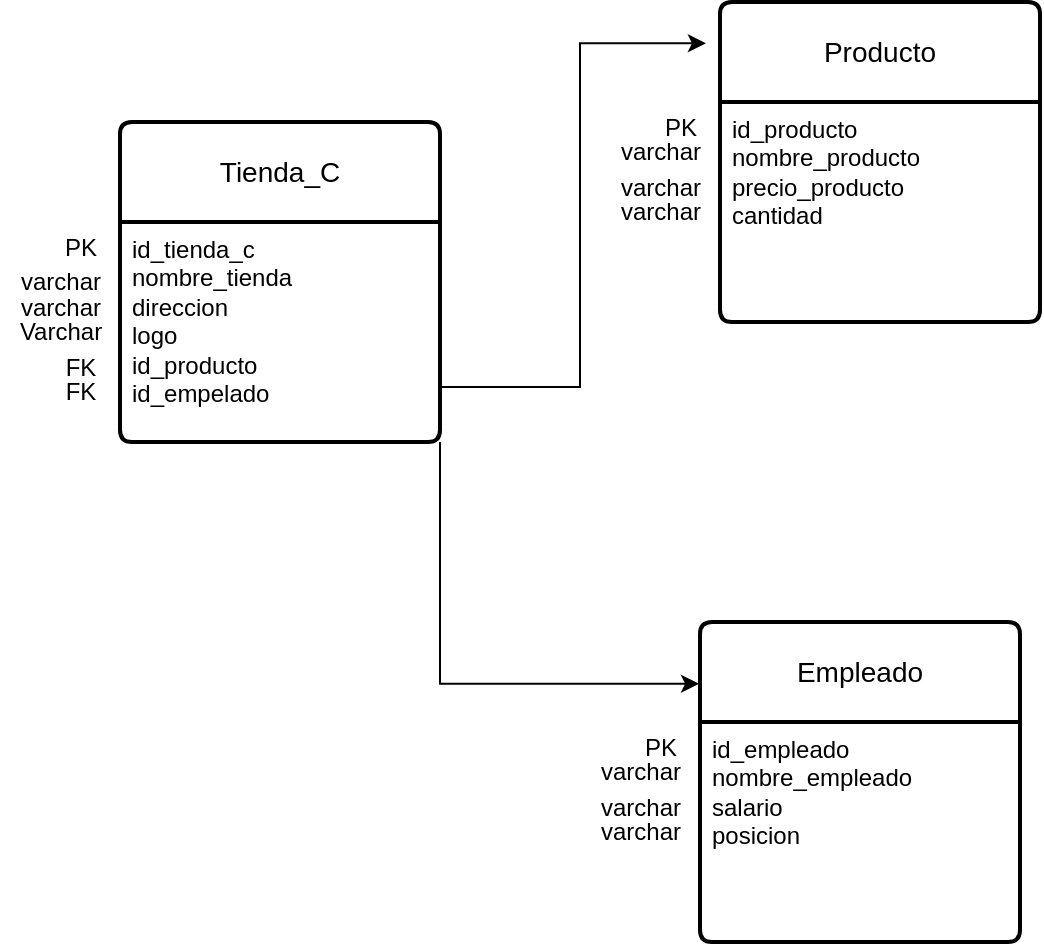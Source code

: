 <mxfile version="24.0.8" type="github" pages="4">
  <diagram name="Tienda C." id="wQe0EGdjCLZnHoaCI0Wc">
    <mxGraphModel dx="977" dy="730" grid="1" gridSize="10" guides="1" tooltips="1" connect="1" arrows="1" fold="1" page="1" pageScale="1" pageWidth="827" pageHeight="1169" math="0" shadow="0">
      <root>
        <mxCell id="0" />
        <mxCell id="1" parent="0" />
        <mxCell id="xqDM9limEua8HDSkZ0b2-1" value="Tienda_C" style="swimlane;childLayout=stackLayout;horizontal=1;startSize=50;horizontalStack=0;rounded=1;fontSize=14;fontStyle=0;strokeWidth=2;resizeParent=0;resizeLast=1;shadow=0;dashed=0;align=center;arcSize=4;whiteSpace=wrap;html=1;" vertex="1" parent="1">
          <mxGeometry x="200" y="270" width="160" height="160" as="geometry" />
        </mxCell>
        <mxCell id="xqDM9limEua8HDSkZ0b2-2" value="id_tienda_c&lt;br&gt;nombre_tienda&lt;br&gt;&lt;div&gt;direccion&lt;/div&gt;&lt;div&gt;logo&lt;/div&gt;&lt;div&gt;id_producto&lt;/div&gt;&lt;div&gt;id_empelado&lt;/div&gt;" style="align=left;strokeColor=none;fillColor=none;spacingLeft=4;fontSize=12;verticalAlign=top;resizable=0;rotatable=0;part=1;html=1;" vertex="1" parent="xqDM9limEua8HDSkZ0b2-1">
          <mxGeometry y="50" width="160" height="110" as="geometry" />
        </mxCell>
        <mxCell id="xqDM9limEua8HDSkZ0b2-10" value="PK" style="text;html=1;align=center;verticalAlign=middle;resizable=0;points=[];autosize=1;strokeColor=none;fillColor=none;" vertex="1" parent="1">
          <mxGeometry x="160" y="318" width="40" height="30" as="geometry" />
        </mxCell>
        <mxCell id="xqDM9limEua8HDSkZ0b2-11" value="varchar" style="text;html=1;align=center;verticalAlign=middle;resizable=0;points=[];autosize=1;strokeColor=none;fillColor=none;" vertex="1" parent="1">
          <mxGeometry x="140" y="335" width="60" height="30" as="geometry" />
        </mxCell>
        <mxCell id="xqDM9limEua8HDSkZ0b2-12" value="varchar" style="text;html=1;align=center;verticalAlign=middle;resizable=0;points=[];autosize=1;strokeColor=none;fillColor=none;" vertex="1" parent="1">
          <mxGeometry x="140" y="348" width="60" height="30" as="geometry" />
        </mxCell>
        <mxCell id="xqDM9limEua8HDSkZ0b2-14" value="Varchar" style="text;html=1;align=center;verticalAlign=middle;resizable=0;points=[];autosize=1;strokeColor=none;fillColor=none;" vertex="1" parent="1">
          <mxGeometry x="140" y="360" width="60" height="30" as="geometry" />
        </mxCell>
        <mxCell id="xqDM9limEua8HDSkZ0b2-15" value="FK" style="text;html=1;align=center;verticalAlign=middle;resizable=0;points=[];autosize=1;strokeColor=none;fillColor=none;" vertex="1" parent="1">
          <mxGeometry x="160" y="378" width="40" height="30" as="geometry" />
        </mxCell>
        <mxCell id="xqDM9limEua8HDSkZ0b2-20" value="Producto" style="swimlane;childLayout=stackLayout;horizontal=1;startSize=50;horizontalStack=0;rounded=1;fontSize=14;fontStyle=0;strokeWidth=2;resizeParent=0;resizeLast=1;shadow=0;dashed=0;align=center;arcSize=4;whiteSpace=wrap;html=1;" vertex="1" parent="1">
          <mxGeometry x="500" y="210" width="160" height="160" as="geometry" />
        </mxCell>
        <mxCell id="xqDM9limEua8HDSkZ0b2-21" value="id_producto&lt;br&gt;nombre_producto&lt;br&gt;&lt;div&gt;precio_producto&lt;/div&gt;&lt;div&gt;cantidad&lt;/div&gt;" style="align=left;strokeColor=none;fillColor=none;spacingLeft=4;fontSize=12;verticalAlign=top;resizable=0;rotatable=0;part=1;html=1;" vertex="1" parent="xqDM9limEua8HDSkZ0b2-20">
          <mxGeometry y="50" width="160" height="110" as="geometry" />
        </mxCell>
        <mxCell id="xqDM9limEua8HDSkZ0b2-22" value="PK" style="text;html=1;align=center;verticalAlign=middle;resizable=0;points=[];autosize=1;strokeColor=none;fillColor=none;" vertex="1" parent="1">
          <mxGeometry x="460" y="258" width="40" height="30" as="geometry" />
        </mxCell>
        <mxCell id="xqDM9limEua8HDSkZ0b2-26" value="varchar" style="text;html=1;align=center;verticalAlign=middle;resizable=0;points=[];autosize=1;strokeColor=none;fillColor=none;" vertex="1" parent="1">
          <mxGeometry x="440" y="270" width="60" height="30" as="geometry" />
        </mxCell>
        <mxCell id="xqDM9limEua8HDSkZ0b2-27" value="varchar" style="text;html=1;align=center;verticalAlign=middle;resizable=0;points=[];autosize=1;strokeColor=none;fillColor=none;" vertex="1" parent="1">
          <mxGeometry x="440" y="288" width="60" height="30" as="geometry" />
        </mxCell>
        <mxCell id="xqDM9limEua8HDSkZ0b2-28" value="varchar" style="text;html=1;align=center;verticalAlign=middle;resizable=0;points=[];autosize=1;strokeColor=none;fillColor=none;" vertex="1" parent="1">
          <mxGeometry x="440" y="300" width="60" height="30" as="geometry" />
        </mxCell>
        <mxCell id="xqDM9limEua8HDSkZ0b2-36" value="Empleado" style="swimlane;childLayout=stackLayout;horizontal=1;startSize=50;horizontalStack=0;rounded=1;fontSize=14;fontStyle=0;strokeWidth=2;resizeParent=0;resizeLast=1;shadow=0;dashed=0;align=center;arcSize=4;whiteSpace=wrap;html=1;" vertex="1" parent="1">
          <mxGeometry x="490" y="520" width="160" height="160" as="geometry" />
        </mxCell>
        <mxCell id="xqDM9limEua8HDSkZ0b2-37" value="id_empleado&lt;br&gt;nombre_empleado&lt;br&gt;&lt;div&gt;salario&lt;/div&gt;&lt;div&gt;posicion&lt;/div&gt;" style="align=left;strokeColor=none;fillColor=none;spacingLeft=4;fontSize=12;verticalAlign=top;resizable=0;rotatable=0;part=1;html=1;" vertex="1" parent="xqDM9limEua8HDSkZ0b2-36">
          <mxGeometry y="50" width="160" height="110" as="geometry" />
        </mxCell>
        <mxCell id="xqDM9limEua8HDSkZ0b2-38" value="PK" style="text;html=1;align=center;verticalAlign=middle;resizable=0;points=[];autosize=1;strokeColor=none;fillColor=none;" vertex="1" parent="1">
          <mxGeometry x="450" y="568" width="40" height="30" as="geometry" />
        </mxCell>
        <mxCell id="xqDM9limEua8HDSkZ0b2-40" value="varchar" style="text;html=1;align=center;verticalAlign=middle;resizable=0;points=[];autosize=1;strokeColor=none;fillColor=none;" vertex="1" parent="1">
          <mxGeometry x="430" y="580" width="60" height="30" as="geometry" />
        </mxCell>
        <mxCell id="xqDM9limEua8HDSkZ0b2-41" value="varchar" style="text;html=1;align=center;verticalAlign=middle;resizable=0;points=[];autosize=1;strokeColor=none;fillColor=none;" vertex="1" parent="1">
          <mxGeometry x="430" y="598" width="60" height="30" as="geometry" />
        </mxCell>
        <mxCell id="xqDM9limEua8HDSkZ0b2-42" value="varchar" style="text;html=1;align=center;verticalAlign=middle;resizable=0;points=[];autosize=1;strokeColor=none;fillColor=none;" vertex="1" parent="1">
          <mxGeometry x="430" y="610" width="60" height="30" as="geometry" />
        </mxCell>
        <mxCell id="xqDM9limEua8HDSkZ0b2-44" style="edgeStyle=orthogonalEdgeStyle;rounded=0;orthogonalLoop=1;jettySize=auto;html=1;exitX=1;exitY=0.75;exitDx=0;exitDy=0;entryX=-0.044;entryY=0.129;entryDx=0;entryDy=0;entryPerimeter=0;" edge="1" parent="1" source="xqDM9limEua8HDSkZ0b2-2" target="xqDM9limEua8HDSkZ0b2-20">
          <mxGeometry relative="1" as="geometry" />
        </mxCell>
        <mxCell id="xqDM9limEua8HDSkZ0b2-45" value="FK" style="text;html=1;align=center;verticalAlign=middle;resizable=0;points=[];autosize=1;strokeColor=none;fillColor=none;" vertex="1" parent="1">
          <mxGeometry x="160" y="390" width="40" height="30" as="geometry" />
        </mxCell>
        <mxCell id="xqDM9limEua8HDSkZ0b2-46" style="edgeStyle=orthogonalEdgeStyle;rounded=0;orthogonalLoop=1;jettySize=auto;html=1;exitX=1;exitY=1;exitDx=0;exitDy=0;entryX=-0.003;entryY=0.193;entryDx=0;entryDy=0;entryPerimeter=0;" edge="1" parent="1" source="xqDM9limEua8HDSkZ0b2-2" target="xqDM9limEua8HDSkZ0b2-36">
          <mxGeometry relative="1" as="geometry" />
        </mxCell>
      </root>
    </mxGraphModel>
  </diagram>
  <diagram id="2a3NKevS4uSqfRY2uXiK" name="Escuela">
    <mxGraphModel dx="533" dy="398" grid="1" gridSize="10" guides="1" tooltips="1" connect="1" arrows="1" fold="1" page="1" pageScale="1" pageWidth="827" pageHeight="1169" math="0" shadow="0">
      <root>
        <mxCell id="0" />
        <mxCell id="1" parent="0" />
        <mxCell id="Xsc7imnW-eB-MSUkAzk5-1" value="Escuela" style="swimlane;childLayout=stackLayout;horizontal=1;startSize=50;horizontalStack=0;rounded=1;fontSize=14;fontStyle=0;strokeWidth=2;resizeParent=0;resizeLast=1;shadow=0;dashed=0;align=center;arcSize=4;whiteSpace=wrap;html=1;" vertex="1" parent="1">
          <mxGeometry x="200" y="270" width="160" height="180" as="geometry" />
        </mxCell>
        <mxCell id="Xsc7imnW-eB-MSUkAzk5-2" value="id_escuela&lt;div&gt;nombre_escuela&lt;/div&gt;&lt;div&gt;direccion&lt;/div&gt;&lt;div&gt;color&lt;/div&gt;&lt;div&gt;id_estudiante&lt;/div&gt;&lt;div&gt;id_profesor&lt;/div&gt;&lt;div&gt;id_modulo&lt;/div&gt;" style="align=left;strokeColor=none;fillColor=none;spacingLeft=4;fontSize=12;verticalAlign=top;resizable=0;rotatable=0;part=1;html=1;" vertex="1" parent="Xsc7imnW-eB-MSUkAzk5-1">
          <mxGeometry y="50" width="160" height="130" as="geometry" />
        </mxCell>
        <mxCell id="Xsc7imnW-eB-MSUkAzk5-3" value="PK" style="text;html=1;align=center;verticalAlign=middle;resizable=0;points=[];autosize=1;strokeColor=none;fillColor=none;" vertex="1" parent="1">
          <mxGeometry x="160" y="318" width="40" height="30" as="geometry" />
        </mxCell>
        <mxCell id="Xsc7imnW-eB-MSUkAzk5-4" value="varchar" style="text;html=1;align=center;verticalAlign=middle;resizable=0;points=[];autosize=1;strokeColor=none;fillColor=none;" vertex="1" parent="1">
          <mxGeometry x="140" y="335" width="60" height="30" as="geometry" />
        </mxCell>
        <mxCell id="Xsc7imnW-eB-MSUkAzk5-5" value="varchar" style="text;html=1;align=center;verticalAlign=middle;resizable=0;points=[];autosize=1;strokeColor=none;fillColor=none;" vertex="1" parent="1">
          <mxGeometry x="140" y="348" width="60" height="30" as="geometry" />
        </mxCell>
        <mxCell id="Xsc7imnW-eB-MSUkAzk5-6" value="Varchar" style="text;html=1;align=center;verticalAlign=middle;resizable=0;points=[];autosize=1;strokeColor=none;fillColor=none;" vertex="1" parent="1">
          <mxGeometry x="140" y="360" width="60" height="30" as="geometry" />
        </mxCell>
        <mxCell id="Xsc7imnW-eB-MSUkAzk5-7" value="FK" style="text;html=1;align=center;verticalAlign=middle;resizable=0;points=[];autosize=1;strokeColor=none;fillColor=none;" vertex="1" parent="1">
          <mxGeometry x="160" y="378" width="40" height="30" as="geometry" />
        </mxCell>
        <mxCell id="Xsc7imnW-eB-MSUkAzk5-8" value="Modulo" style="swimlane;childLayout=stackLayout;horizontal=1;startSize=50;horizontalStack=0;rounded=1;fontSize=14;fontStyle=0;strokeWidth=2;resizeParent=0;resizeLast=1;shadow=0;dashed=0;align=center;arcSize=4;whiteSpace=wrap;html=1;" vertex="1" parent="1">
          <mxGeometry x="450" y="80" width="160" height="160" as="geometry" />
        </mxCell>
        <mxCell id="Xsc7imnW-eB-MSUkAzk5-9" value="id_modulo&lt;div&gt;nombre_modulo&lt;/div&gt;&lt;div&gt;descrip_modulo&lt;/div&gt;" style="align=left;strokeColor=none;fillColor=none;spacingLeft=4;fontSize=12;verticalAlign=top;resizable=0;rotatable=0;part=1;html=1;" vertex="1" parent="Xsc7imnW-eB-MSUkAzk5-8">
          <mxGeometry y="50" width="160" height="110" as="geometry" />
        </mxCell>
        <mxCell id="Xsc7imnW-eB-MSUkAzk5-10" value="PK" style="text;html=1;align=center;verticalAlign=middle;resizable=0;points=[];autosize=1;strokeColor=none;fillColor=none;" vertex="1" parent="1">
          <mxGeometry x="410" y="128" width="40" height="30" as="geometry" />
        </mxCell>
        <mxCell id="Xsc7imnW-eB-MSUkAzk5-11" value="varchar" style="text;html=1;align=center;verticalAlign=middle;resizable=0;points=[];autosize=1;strokeColor=none;fillColor=none;" vertex="1" parent="1">
          <mxGeometry x="390" y="140" width="60" height="30" as="geometry" />
        </mxCell>
        <mxCell id="Xsc7imnW-eB-MSUkAzk5-12" value="varchar" style="text;html=1;align=center;verticalAlign=middle;resizable=0;points=[];autosize=1;strokeColor=none;fillColor=none;" vertex="1" parent="1">
          <mxGeometry x="390" y="158" width="60" height="30" as="geometry" />
        </mxCell>
        <mxCell id="Xsc7imnW-eB-MSUkAzk5-14" value="Profesor" style="swimlane;childLayout=stackLayout;horizontal=1;startSize=50;horizontalStack=0;rounded=1;fontSize=14;fontStyle=0;strokeWidth=2;resizeParent=0;resizeLast=1;shadow=0;dashed=0;align=center;arcSize=4;whiteSpace=wrap;html=1;" vertex="1" parent="1">
          <mxGeometry x="390" y="600" width="160" height="160" as="geometry" />
        </mxCell>
        <mxCell id="Xsc7imnW-eB-MSUkAzk5-15" value="id_profesor&lt;div&gt;nombre_profesor&lt;/div&gt;&lt;div&gt;fech_nac&lt;/div&gt;&lt;div&gt;email&lt;/div&gt;" style="align=left;strokeColor=none;fillColor=none;spacingLeft=4;fontSize=12;verticalAlign=top;resizable=0;rotatable=0;part=1;html=1;" vertex="1" parent="Xsc7imnW-eB-MSUkAzk5-14">
          <mxGeometry y="50" width="160" height="110" as="geometry" />
        </mxCell>
        <mxCell id="Xsc7imnW-eB-MSUkAzk5-16" value="PK" style="text;html=1;align=center;verticalAlign=middle;resizable=0;points=[];autosize=1;strokeColor=none;fillColor=none;" vertex="1" parent="1">
          <mxGeometry x="350" y="648" width="40" height="30" as="geometry" />
        </mxCell>
        <mxCell id="Xsc7imnW-eB-MSUkAzk5-17" value="varchar" style="text;html=1;align=center;verticalAlign=middle;resizable=0;points=[];autosize=1;strokeColor=none;fillColor=none;" vertex="1" parent="1">
          <mxGeometry x="330" y="660" width="60" height="30" as="geometry" />
        </mxCell>
        <mxCell id="Xsc7imnW-eB-MSUkAzk5-18" value="varchar" style="text;html=1;align=center;verticalAlign=middle;resizable=0;points=[];autosize=1;strokeColor=none;fillColor=none;" vertex="1" parent="1">
          <mxGeometry x="330" y="678" width="60" height="30" as="geometry" />
        </mxCell>
        <mxCell id="Xsc7imnW-eB-MSUkAzk5-19" value="varchar" style="text;html=1;align=center;verticalAlign=middle;resizable=0;points=[];autosize=1;strokeColor=none;fillColor=none;" vertex="1" parent="1">
          <mxGeometry x="330" y="690" width="60" height="30" as="geometry" />
        </mxCell>
        <mxCell id="Xsc7imnW-eB-MSUkAzk5-20" style="edgeStyle=orthogonalEdgeStyle;rounded=0;orthogonalLoop=1;jettySize=auto;html=1;exitX=1;exitY=0.75;exitDx=0;exitDy=0;entryX=-0.044;entryY=0.129;entryDx=0;entryDy=0;entryPerimeter=0;" edge="1" parent="1" source="Xsc7imnW-eB-MSUkAzk5-2" target="Xsc7imnW-eB-MSUkAzk5-8">
          <mxGeometry relative="1" as="geometry">
            <Array as="points">
              <mxPoint x="380" y="402" />
              <mxPoint x="380" y="101" />
            </Array>
          </mxGeometry>
        </mxCell>
        <mxCell id="Xsc7imnW-eB-MSUkAzk5-21" value="FK" style="text;html=1;align=center;verticalAlign=middle;resizable=0;points=[];autosize=1;strokeColor=none;fillColor=none;" vertex="1" parent="1">
          <mxGeometry x="160" y="390" width="40" height="30" as="geometry" />
        </mxCell>
        <mxCell id="Xsc7imnW-eB-MSUkAzk5-22" style="edgeStyle=orthogonalEdgeStyle;rounded=0;orthogonalLoop=1;jettySize=auto;html=1;exitX=1;exitY=1;exitDx=0;exitDy=0;entryX=-0.003;entryY=0.193;entryDx=0;entryDy=0;entryPerimeter=0;" edge="1" parent="1" source="Xsc7imnW-eB-MSUkAzk5-2" target="Xsc7imnW-eB-MSUkAzk5-14">
          <mxGeometry relative="1" as="geometry" />
        </mxCell>
        <mxCell id="Xsc7imnW-eB-MSUkAzk5-23" value="FK" style="text;html=1;align=center;verticalAlign=middle;resizable=0;points=[];autosize=1;strokeColor=none;fillColor=none;" vertex="1" parent="1">
          <mxGeometry x="160" y="408" width="40" height="30" as="geometry" />
        </mxCell>
        <mxCell id="Xsc7imnW-eB-MSUkAzk5-27" value="Estudiante" style="swimlane;childLayout=stackLayout;horizontal=1;startSize=50;horizontalStack=0;rounded=1;fontSize=14;fontStyle=0;strokeWidth=2;resizeParent=0;resizeLast=1;shadow=0;dashed=0;align=center;arcSize=4;whiteSpace=wrap;html=1;" vertex="1" parent="1">
          <mxGeometry x="610" y="270" width="160" height="160" as="geometry" />
        </mxCell>
        <mxCell id="Xsc7imnW-eB-MSUkAzk5-28" value="id_estudiante&lt;div&gt;nombre_estudiante&lt;/div&gt;&lt;div&gt;matricula_estudiante&lt;/div&gt;&lt;div&gt;fech_nac&lt;/div&gt;" style="align=left;strokeColor=none;fillColor=none;spacingLeft=4;fontSize=12;verticalAlign=top;resizable=0;rotatable=0;part=1;html=1;" vertex="1" parent="Xsc7imnW-eB-MSUkAzk5-27">
          <mxGeometry y="50" width="160" height="110" as="geometry" />
        </mxCell>
        <mxCell id="Xsc7imnW-eB-MSUkAzk5-29" value="PK" style="text;html=1;align=center;verticalAlign=middle;resizable=0;points=[];autosize=1;strokeColor=none;fillColor=none;" vertex="1" parent="1">
          <mxGeometry x="570" y="318" width="40" height="30" as="geometry" />
        </mxCell>
        <mxCell id="Xsc7imnW-eB-MSUkAzk5-30" value="varchar" style="text;html=1;align=center;verticalAlign=middle;resizable=0;points=[];autosize=1;strokeColor=none;fillColor=none;" vertex="1" parent="1">
          <mxGeometry x="550" y="330" width="60" height="30" as="geometry" />
        </mxCell>
        <mxCell id="Xsc7imnW-eB-MSUkAzk5-31" value="varchar" style="text;html=1;align=center;verticalAlign=middle;resizable=0;points=[];autosize=1;strokeColor=none;fillColor=none;" vertex="1" parent="1">
          <mxGeometry x="550" y="348" width="60" height="30" as="geometry" />
        </mxCell>
        <mxCell id="Xsc7imnW-eB-MSUkAzk5-32" value="varchar" style="text;html=1;align=center;verticalAlign=middle;resizable=0;points=[];autosize=1;strokeColor=none;fillColor=none;" vertex="1" parent="1">
          <mxGeometry x="550" y="360" width="60" height="30" as="geometry" />
        </mxCell>
        <mxCell id="Xsc7imnW-eB-MSUkAzk5-33" style="edgeStyle=orthogonalEdgeStyle;rounded=0;orthogonalLoop=1;jettySize=auto;html=1;exitX=1;exitY=0.75;exitDx=0;exitDy=0;entryX=0.015;entryY=0.149;entryDx=0;entryDy=0;entryPerimeter=0;" edge="1" parent="1" source="Xsc7imnW-eB-MSUkAzk5-2" target="Xsc7imnW-eB-MSUkAzk5-27">
          <mxGeometry relative="1" as="geometry" />
        </mxCell>
      </root>
    </mxGraphModel>
  </diagram>
  <diagram id="SaJqr6DE1VjRZ1foDpk5" name="Bilbioteca">
    <mxGraphModel dx="1065" dy="796" grid="1" gridSize="10" guides="1" tooltips="1" connect="1" arrows="1" fold="1" page="1" pageScale="1" pageWidth="827" pageHeight="1169" math="0" shadow="0">
      <root>
        <mxCell id="0" />
        <mxCell id="1" parent="0" />
        <mxCell id="w3AqaJzERU7GqhkOMpAQ-1" value="biblioteca" style="swimlane;childLayout=stackLayout;horizontal=1;startSize=50;horizontalStack=0;rounded=1;fontSize=14;fontStyle=0;strokeWidth=2;resizeParent=0;resizeLast=1;shadow=0;dashed=0;align=center;arcSize=4;whiteSpace=wrap;html=1;" vertex="1" parent="1">
          <mxGeometry x="200" y="270" width="160" height="160" as="geometry" />
        </mxCell>
        <mxCell id="w3AqaJzERU7GqhkOMpAQ-2" value="id_bilbioteca&lt;div&gt;nombre_bilbioteca&lt;/div&gt;&lt;div&gt;direccion&lt;/div&gt;&lt;div&gt;logo&lt;/div&gt;&lt;div&gt;id_libro&lt;/div&gt;&lt;div&gt;id_persona&lt;/div&gt;" style="align=left;strokeColor=none;fillColor=none;spacingLeft=4;fontSize=12;verticalAlign=top;resizable=0;rotatable=0;part=1;html=1;" vertex="1" parent="w3AqaJzERU7GqhkOMpAQ-1">
          <mxGeometry y="50" width="160" height="110" as="geometry" />
        </mxCell>
        <mxCell id="w3AqaJzERU7GqhkOMpAQ-3" value="PK" style="text;html=1;align=center;verticalAlign=middle;resizable=0;points=[];autosize=1;strokeColor=none;fillColor=none;" vertex="1" parent="1">
          <mxGeometry x="160" y="318" width="40" height="30" as="geometry" />
        </mxCell>
        <mxCell id="w3AqaJzERU7GqhkOMpAQ-4" value="varchar" style="text;html=1;align=center;verticalAlign=middle;resizable=0;points=[];autosize=1;strokeColor=none;fillColor=none;" vertex="1" parent="1">
          <mxGeometry x="140" y="335" width="60" height="30" as="geometry" />
        </mxCell>
        <mxCell id="w3AqaJzERU7GqhkOMpAQ-5" value="varchar" style="text;html=1;align=center;verticalAlign=middle;resizable=0;points=[];autosize=1;strokeColor=none;fillColor=none;" vertex="1" parent="1">
          <mxGeometry x="140" y="348" width="60" height="30" as="geometry" />
        </mxCell>
        <mxCell id="w3AqaJzERU7GqhkOMpAQ-6" value="Varchar" style="text;html=1;align=center;verticalAlign=middle;resizable=0;points=[];autosize=1;strokeColor=none;fillColor=none;" vertex="1" parent="1">
          <mxGeometry x="140" y="360" width="60" height="30" as="geometry" />
        </mxCell>
        <mxCell id="w3AqaJzERU7GqhkOMpAQ-7" value="FK" style="text;html=1;align=center;verticalAlign=middle;resizable=0;points=[];autosize=1;strokeColor=none;fillColor=none;" vertex="1" parent="1">
          <mxGeometry x="160" y="378" width="40" height="30" as="geometry" />
        </mxCell>
        <mxCell id="w3AqaJzERU7GqhkOMpAQ-8" value="persona" style="swimlane;childLayout=stackLayout;horizontal=1;startSize=50;horizontalStack=0;rounded=1;fontSize=14;fontStyle=0;strokeWidth=2;resizeParent=0;resizeLast=1;shadow=0;dashed=0;align=center;arcSize=4;whiteSpace=wrap;html=1;" vertex="1" parent="1">
          <mxGeometry x="500" y="210" width="160" height="160" as="geometry" />
        </mxCell>
        <mxCell id="w3AqaJzERU7GqhkOMpAQ-9" value="id_persona&lt;div&gt;nombre_persona&lt;/div&gt;&lt;div&gt;telefono&lt;/div&gt;&lt;div&gt;fech_nac&lt;/div&gt;" style="align=left;strokeColor=none;fillColor=none;spacingLeft=4;fontSize=12;verticalAlign=top;resizable=0;rotatable=0;part=1;html=1;" vertex="1" parent="w3AqaJzERU7GqhkOMpAQ-8">
          <mxGeometry y="50" width="160" height="110" as="geometry" />
        </mxCell>
        <mxCell id="w3AqaJzERU7GqhkOMpAQ-10" value="PK" style="text;html=1;align=center;verticalAlign=middle;resizable=0;points=[];autosize=1;strokeColor=none;fillColor=none;" vertex="1" parent="1">
          <mxGeometry x="460" y="258" width="40" height="30" as="geometry" />
        </mxCell>
        <mxCell id="w3AqaJzERU7GqhkOMpAQ-11" value="varchar" style="text;html=1;align=center;verticalAlign=middle;resizable=0;points=[];autosize=1;strokeColor=none;fillColor=none;" vertex="1" parent="1">
          <mxGeometry x="440" y="270" width="60" height="30" as="geometry" />
        </mxCell>
        <mxCell id="w3AqaJzERU7GqhkOMpAQ-12" value="varchar" style="text;html=1;align=center;verticalAlign=middle;resizable=0;points=[];autosize=1;strokeColor=none;fillColor=none;" vertex="1" parent="1">
          <mxGeometry x="440" y="288" width="60" height="30" as="geometry" />
        </mxCell>
        <mxCell id="w3AqaJzERU7GqhkOMpAQ-13" value="varchar" style="text;html=1;align=center;verticalAlign=middle;resizable=0;points=[];autosize=1;strokeColor=none;fillColor=none;" vertex="1" parent="1">
          <mxGeometry x="440" y="300" width="60" height="30" as="geometry" />
        </mxCell>
        <mxCell id="w3AqaJzERU7GqhkOMpAQ-14" value="libro" style="swimlane;childLayout=stackLayout;horizontal=1;startSize=50;horizontalStack=0;rounded=1;fontSize=14;fontStyle=0;strokeWidth=2;resizeParent=0;resizeLast=1;shadow=0;dashed=0;align=center;arcSize=4;whiteSpace=wrap;html=1;" vertex="1" parent="1">
          <mxGeometry x="490" y="520" width="160" height="160" as="geometry" />
        </mxCell>
        <mxCell id="w3AqaJzERU7GqhkOMpAQ-15" value="id_libro&lt;div&gt;nombre_libro&lt;/div&gt;&lt;div&gt;descrip_libro&lt;/div&gt;&lt;div&gt;autor&lt;/div&gt;" style="align=left;strokeColor=none;fillColor=none;spacingLeft=4;fontSize=12;verticalAlign=top;resizable=0;rotatable=0;part=1;html=1;" vertex="1" parent="w3AqaJzERU7GqhkOMpAQ-14">
          <mxGeometry y="50" width="160" height="110" as="geometry" />
        </mxCell>
        <mxCell id="w3AqaJzERU7GqhkOMpAQ-16" value="PK" style="text;html=1;align=center;verticalAlign=middle;resizable=0;points=[];autosize=1;strokeColor=none;fillColor=none;" vertex="1" parent="1">
          <mxGeometry x="450" y="568" width="40" height="30" as="geometry" />
        </mxCell>
        <mxCell id="w3AqaJzERU7GqhkOMpAQ-17" value="varchar" style="text;html=1;align=center;verticalAlign=middle;resizable=0;points=[];autosize=1;strokeColor=none;fillColor=none;" vertex="1" parent="1">
          <mxGeometry x="430" y="580" width="60" height="30" as="geometry" />
        </mxCell>
        <mxCell id="w3AqaJzERU7GqhkOMpAQ-18" value="varchar" style="text;html=1;align=center;verticalAlign=middle;resizable=0;points=[];autosize=1;strokeColor=none;fillColor=none;" vertex="1" parent="1">
          <mxGeometry x="430" y="598" width="60" height="30" as="geometry" />
        </mxCell>
        <mxCell id="w3AqaJzERU7GqhkOMpAQ-19" value="varchar" style="text;html=1;align=center;verticalAlign=middle;resizable=0;points=[];autosize=1;strokeColor=none;fillColor=none;" vertex="1" parent="1">
          <mxGeometry x="430" y="610" width="60" height="30" as="geometry" />
        </mxCell>
        <mxCell id="w3AqaJzERU7GqhkOMpAQ-20" style="edgeStyle=orthogonalEdgeStyle;rounded=0;orthogonalLoop=1;jettySize=auto;html=1;exitX=1;exitY=0.75;exitDx=0;exitDy=0;entryX=-0.044;entryY=0.129;entryDx=0;entryDy=0;entryPerimeter=0;" edge="1" parent="1" source="w3AqaJzERU7GqhkOMpAQ-2" target="w3AqaJzERU7GqhkOMpAQ-8">
          <mxGeometry relative="1" as="geometry" />
        </mxCell>
        <mxCell id="w3AqaJzERU7GqhkOMpAQ-21" value="FK" style="text;html=1;align=center;verticalAlign=middle;resizable=0;points=[];autosize=1;strokeColor=none;fillColor=none;" vertex="1" parent="1">
          <mxGeometry x="160" y="390" width="40" height="30" as="geometry" />
        </mxCell>
        <mxCell id="w3AqaJzERU7GqhkOMpAQ-22" style="edgeStyle=orthogonalEdgeStyle;rounded=0;orthogonalLoop=1;jettySize=auto;html=1;exitX=1;exitY=1;exitDx=0;exitDy=0;entryX=-0.003;entryY=0.193;entryDx=0;entryDy=0;entryPerimeter=0;" edge="1" parent="1" source="w3AqaJzERU7GqhkOMpAQ-2" target="w3AqaJzERU7GqhkOMpAQ-14">
          <mxGeometry relative="1" as="geometry" />
        </mxCell>
      </root>
    </mxGraphModel>
  </diagram>
  <diagram id="3I4iLPPJuLL-3N_qepNy" name="hospital">
    <mxGraphModel dx="293" dy="219" grid="1" gridSize="10" guides="1" tooltips="1" connect="1" arrows="1" fold="1" page="1" pageScale="1" pageWidth="827" pageHeight="1169" math="0" shadow="0">
      <root>
        <mxCell id="0" />
        <mxCell id="1" parent="0" />
        <mxCell id="G_w6Lz3GA2-HZ4vAKz-b-1" value="Hospital" style="swimlane;childLayout=stackLayout;horizontal=1;startSize=50;horizontalStack=0;rounded=1;fontSize=14;fontStyle=0;strokeWidth=2;resizeParent=0;resizeLast=1;shadow=0;dashed=0;align=center;arcSize=4;whiteSpace=wrap;html=1;" vertex="1" parent="1">
          <mxGeometry x="200" y="270" width="160" height="160" as="geometry" />
        </mxCell>
        <mxCell id="G_w6Lz3GA2-HZ4vAKz-b-2" value="id_hospital&lt;div&gt;nombre_hospital&lt;/div&gt;&lt;div&gt;direccion&lt;/div&gt;&lt;div&gt;logo&lt;/div&gt;&lt;div&gt;id_doctor&lt;/div&gt;&lt;div&gt;id_paciente&lt;/div&gt;" style="align=left;strokeColor=none;fillColor=none;spacingLeft=4;fontSize=12;verticalAlign=top;resizable=0;rotatable=0;part=1;html=1;" vertex="1" parent="G_w6Lz3GA2-HZ4vAKz-b-1">
          <mxGeometry y="50" width="160" height="110" as="geometry" />
        </mxCell>
        <mxCell id="G_w6Lz3GA2-HZ4vAKz-b-3" value="PK" style="text;html=1;align=center;verticalAlign=middle;resizable=0;points=[];autosize=1;strokeColor=none;fillColor=none;" vertex="1" parent="1">
          <mxGeometry x="160" y="318" width="40" height="30" as="geometry" />
        </mxCell>
        <mxCell id="G_w6Lz3GA2-HZ4vAKz-b-4" value="varchar" style="text;html=1;align=center;verticalAlign=middle;resizable=0;points=[];autosize=1;strokeColor=none;fillColor=none;" vertex="1" parent="1">
          <mxGeometry x="140" y="335" width="60" height="30" as="geometry" />
        </mxCell>
        <mxCell id="G_w6Lz3GA2-HZ4vAKz-b-5" value="varchar" style="text;html=1;align=center;verticalAlign=middle;resizable=0;points=[];autosize=1;strokeColor=none;fillColor=none;" vertex="1" parent="1">
          <mxGeometry x="140" y="348" width="60" height="30" as="geometry" />
        </mxCell>
        <mxCell id="G_w6Lz3GA2-HZ4vAKz-b-6" value="Varchar" style="text;html=1;align=center;verticalAlign=middle;resizable=0;points=[];autosize=1;strokeColor=none;fillColor=none;" vertex="1" parent="1">
          <mxGeometry x="140" y="360" width="60" height="30" as="geometry" />
        </mxCell>
        <mxCell id="G_w6Lz3GA2-HZ4vAKz-b-7" value="FK" style="text;html=1;align=center;verticalAlign=middle;resizable=0;points=[];autosize=1;strokeColor=none;fillColor=none;" vertex="1" parent="1">
          <mxGeometry x="160" y="378" width="40" height="30" as="geometry" />
        </mxCell>
        <mxCell id="G_w6Lz3GA2-HZ4vAKz-b-8" value="Doctor" style="swimlane;childLayout=stackLayout;horizontal=1;startSize=50;horizontalStack=0;rounded=1;fontSize=14;fontStyle=0;strokeWidth=2;resizeParent=0;resizeLast=1;shadow=0;dashed=0;align=center;arcSize=4;whiteSpace=wrap;html=1;" vertex="1" parent="1">
          <mxGeometry x="500" y="210" width="160" height="160" as="geometry" />
        </mxCell>
        <mxCell id="G_w6Lz3GA2-HZ4vAKz-b-9" value="id_doctor&lt;div&gt;nombre_doctor&lt;/div&gt;&lt;div&gt;apellido_p&lt;/div&gt;&lt;div&gt;apellido_m&lt;/div&gt;" style="align=left;strokeColor=none;fillColor=none;spacingLeft=4;fontSize=12;verticalAlign=top;resizable=0;rotatable=0;part=1;html=1;" vertex="1" parent="G_w6Lz3GA2-HZ4vAKz-b-8">
          <mxGeometry y="50" width="160" height="110" as="geometry" />
        </mxCell>
        <mxCell id="G_w6Lz3GA2-HZ4vAKz-b-10" value="PK" style="text;html=1;align=center;verticalAlign=middle;resizable=0;points=[];autosize=1;strokeColor=none;fillColor=none;" vertex="1" parent="1">
          <mxGeometry x="460" y="258" width="40" height="30" as="geometry" />
        </mxCell>
        <mxCell id="G_w6Lz3GA2-HZ4vAKz-b-11" value="varchar" style="text;html=1;align=center;verticalAlign=middle;resizable=0;points=[];autosize=1;strokeColor=none;fillColor=none;" vertex="1" parent="1">
          <mxGeometry x="440" y="270" width="60" height="30" as="geometry" />
        </mxCell>
        <mxCell id="G_w6Lz3GA2-HZ4vAKz-b-12" value="varchar" style="text;html=1;align=center;verticalAlign=middle;resizable=0;points=[];autosize=1;strokeColor=none;fillColor=none;" vertex="1" parent="1">
          <mxGeometry x="440" y="288" width="60" height="30" as="geometry" />
        </mxCell>
        <mxCell id="G_w6Lz3GA2-HZ4vAKz-b-13" value="varchar" style="text;html=1;align=center;verticalAlign=middle;resizable=0;points=[];autosize=1;strokeColor=none;fillColor=none;" vertex="1" parent="1">
          <mxGeometry x="440" y="300" width="60" height="30" as="geometry" />
        </mxCell>
        <mxCell id="G_w6Lz3GA2-HZ4vAKz-b-14" value="paciente" style="swimlane;childLayout=stackLayout;horizontal=1;startSize=50;horizontalStack=0;rounded=1;fontSize=14;fontStyle=0;strokeWidth=2;resizeParent=0;resizeLast=1;shadow=0;dashed=0;align=center;arcSize=4;whiteSpace=wrap;html=1;" vertex="1" parent="1">
          <mxGeometry x="490" y="520" width="160" height="160" as="geometry" />
        </mxCell>
        <mxCell id="G_w6Lz3GA2-HZ4vAKz-b-15" value="id_paciente&lt;div&gt;nombre_paciente&lt;/div&gt;&lt;div&gt;historial_medico&lt;/div&gt;" style="align=left;strokeColor=none;fillColor=none;spacingLeft=4;fontSize=12;verticalAlign=top;resizable=0;rotatable=0;part=1;html=1;" vertex="1" parent="G_w6Lz3GA2-HZ4vAKz-b-14">
          <mxGeometry y="50" width="160" height="110" as="geometry" />
        </mxCell>
        <mxCell id="G_w6Lz3GA2-HZ4vAKz-b-16" value="PK" style="text;html=1;align=center;verticalAlign=middle;resizable=0;points=[];autosize=1;strokeColor=none;fillColor=none;" vertex="1" parent="1">
          <mxGeometry x="450" y="568" width="40" height="30" as="geometry" />
        </mxCell>
        <mxCell id="G_w6Lz3GA2-HZ4vAKz-b-17" value="varchar" style="text;html=1;align=center;verticalAlign=middle;resizable=0;points=[];autosize=1;strokeColor=none;fillColor=none;" vertex="1" parent="1">
          <mxGeometry x="430" y="580" width="60" height="30" as="geometry" />
        </mxCell>
        <mxCell id="G_w6Lz3GA2-HZ4vAKz-b-18" value="varchar" style="text;html=1;align=center;verticalAlign=middle;resizable=0;points=[];autosize=1;strokeColor=none;fillColor=none;" vertex="1" parent="1">
          <mxGeometry x="430" y="598" width="60" height="30" as="geometry" />
        </mxCell>
        <mxCell id="G_w6Lz3GA2-HZ4vAKz-b-20" style="edgeStyle=orthogonalEdgeStyle;rounded=0;orthogonalLoop=1;jettySize=auto;html=1;exitX=1;exitY=0.75;exitDx=0;exitDy=0;entryX=-0.044;entryY=0.129;entryDx=0;entryDy=0;entryPerimeter=0;" edge="1" parent="1" source="G_w6Lz3GA2-HZ4vAKz-b-2" target="G_w6Lz3GA2-HZ4vAKz-b-8">
          <mxGeometry relative="1" as="geometry" />
        </mxCell>
        <mxCell id="G_w6Lz3GA2-HZ4vAKz-b-21" value="FK" style="text;html=1;align=center;verticalAlign=middle;resizable=0;points=[];autosize=1;strokeColor=none;fillColor=none;" vertex="1" parent="1">
          <mxGeometry x="160" y="390" width="40" height="30" as="geometry" />
        </mxCell>
        <mxCell id="G_w6Lz3GA2-HZ4vAKz-b-22" style="edgeStyle=orthogonalEdgeStyle;rounded=0;orthogonalLoop=1;jettySize=auto;html=1;exitX=1;exitY=1;exitDx=0;exitDy=0;entryX=-0.003;entryY=0.193;entryDx=0;entryDy=0;entryPerimeter=0;" edge="1" parent="1" source="G_w6Lz3GA2-HZ4vAKz-b-2" target="G_w6Lz3GA2-HZ4vAKz-b-14">
          <mxGeometry relative="1" as="geometry" />
        </mxCell>
      </root>
    </mxGraphModel>
  </diagram>
</mxfile>
